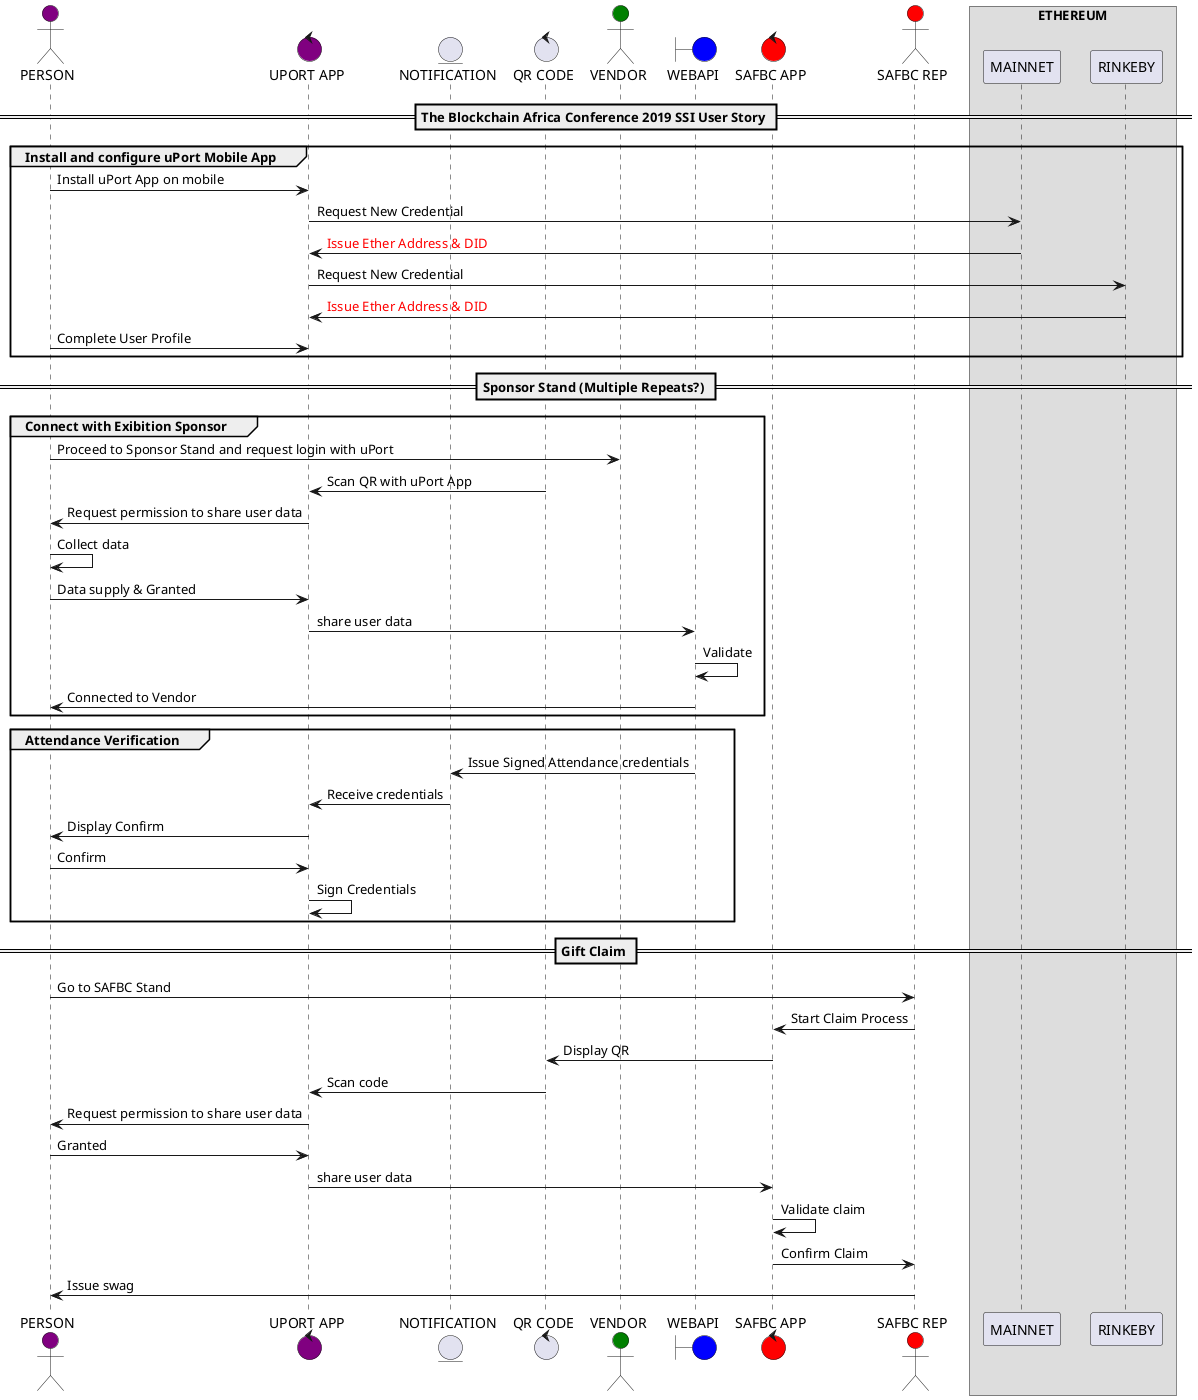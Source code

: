 @startuml
skinparam ParticipantPadding 10
skinparam BoxPadding 10


== The Blockchain Africa Conference 2019 SSI User Story ==

group Install and configure uPort Mobile App

actor PERSON #purple
control "UPORT APP" as UPORT #purple
entity NOTIFICATION
control "QR CODE" as QR
actor VENDOR #green
boundary WEBAPI #blue
control "SAFBC APP" as SAFBC #red
actor "SAFBC REP" as REP #red

PERSON -> UPORT         : Install uPort App on mobile

box "ETHEREUM"
UPORT -> MAINNET #blue  : Request New Credential
MAINNET -> UPORT        : <color:red>Issue Ether Address & DID</color>
UPORT -> RINKEBY #grey  : Request New Credential
RINKEBY -> UPORT        : <color:red>Issue Ether Address & DID</color>
end box

PERSON -> UPORT : Complete User Profile
end group

== Sponsor Stand (Multiple Repeats?) ==

group Connect with Exibition Sponsor
PERSON -> VENDOR       : Proceed to Sponsor Stand and request login with uPort
QR -> UPORT             : Scan QR with uPort App
UPORT -> PERSON         : Request permission to share user data
PERSON -> PERSON        : Collect data
PERSON -> UPORT         : Data supply & Granted
UPORT -> WEBAPI        : share user data
WEBAPI -> WEBAPI      : Validate
WEBAPI -> PERSON       : Connected to Vendor
end group

group Attendance Verification

WEBAPI -> NOTIFICATION  : Issue Signed Attendance credentials
NOTIFICATION -> UPORT   : Receive credentials
UPORT -> PERSON         : Display Confirm
PERSON -> UPORT         : Confirm
UPORT -> UPORT          : Sign Credentials
end group

== Gift Claim ==

PERSON -> REP           : Go to SAFBC Stand
REP -> SAFBC            : Start Claim Process
SAFBC -> QR             : Display QR
QR -> UPORT             : Scan code
UPORT -> PERSON         : Request permission to share user data
PERSON -> UPORT         : Granted
UPORT -> SAFBC          : share user data
SAFBC -> SAFBC          : Validate claim
SAFBC -> REP            : Confirm Claim
REP -> PERSON           : Issue swag


@enduml

